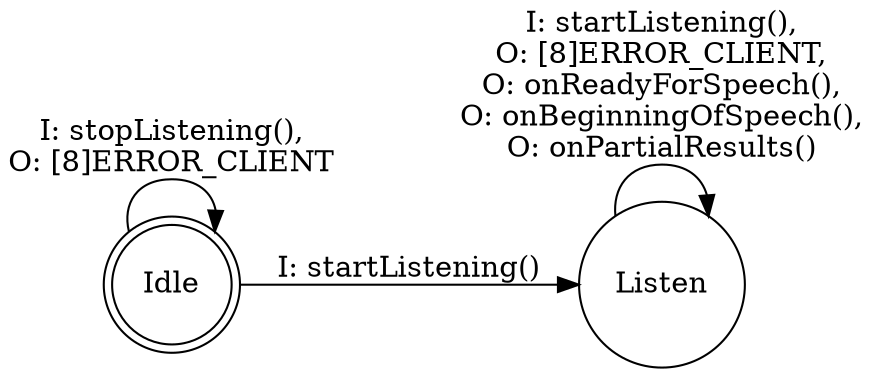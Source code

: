 digraph F {
  rankdir=LR;
  node [shape = doublecircle]; Idle;
  node [shape = circle];

  Idle -> Idle [ label="I: stopListening(),\nO: [8]ERROR_CLIENT" ];
  Idle -> Listen [ label="I: startListening()" ];
  Listen -> Listen [ label="I: startListening(),\nO: [8]ERROR_CLIENT,\nO: onReadyForSpeech(),\nO: onBeginningOfSpeech(),\nO: onPartialResults()" ]
}